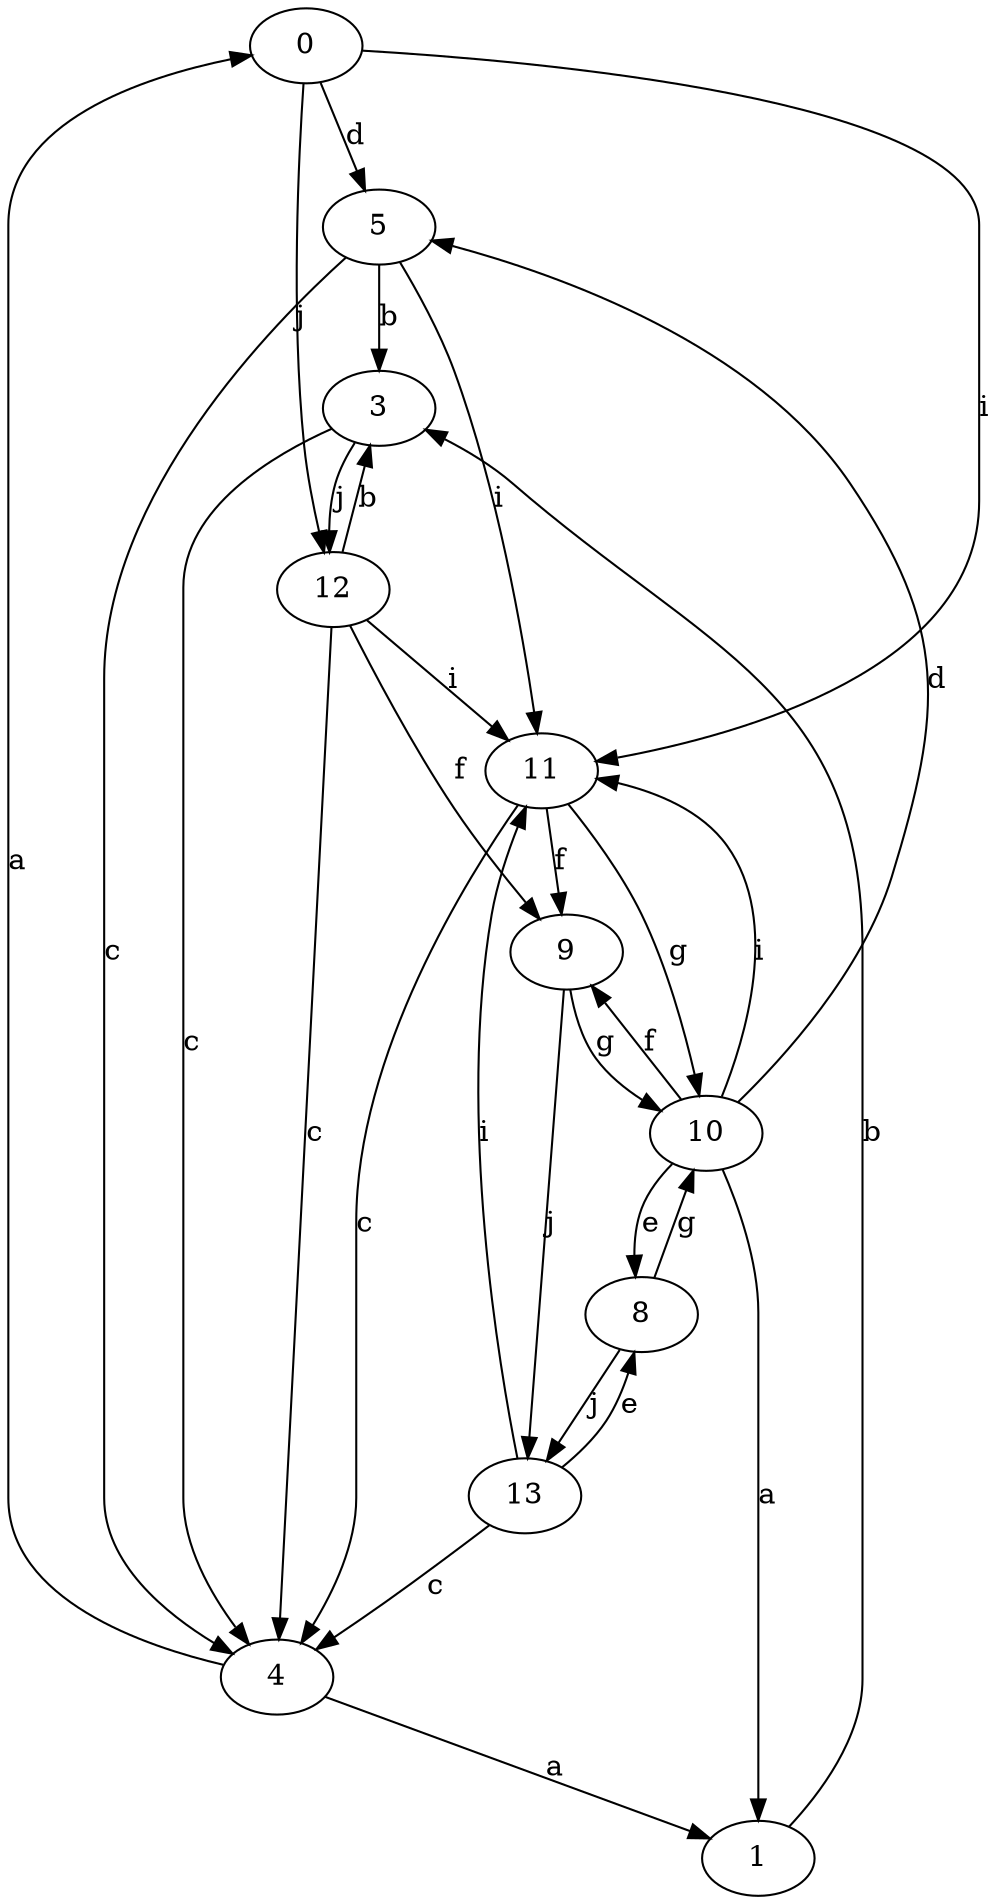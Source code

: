strict digraph  {
0;
1;
3;
4;
5;
8;
9;
10;
11;
12;
13;
0 -> 5  [label=d];
0 -> 11  [label=i];
0 -> 12  [label=j];
1 -> 3  [label=b];
3 -> 4  [label=c];
3 -> 12  [label=j];
4 -> 0  [label=a];
4 -> 1  [label=a];
5 -> 3  [label=b];
5 -> 4  [label=c];
5 -> 11  [label=i];
8 -> 10  [label=g];
8 -> 13  [label=j];
9 -> 10  [label=g];
9 -> 13  [label=j];
10 -> 1  [label=a];
10 -> 5  [label=d];
10 -> 8  [label=e];
10 -> 9  [label=f];
10 -> 11  [label=i];
11 -> 4  [label=c];
11 -> 9  [label=f];
11 -> 10  [label=g];
12 -> 3  [label=b];
12 -> 4  [label=c];
12 -> 9  [label=f];
12 -> 11  [label=i];
13 -> 4  [label=c];
13 -> 8  [label=e];
13 -> 11  [label=i];
}
